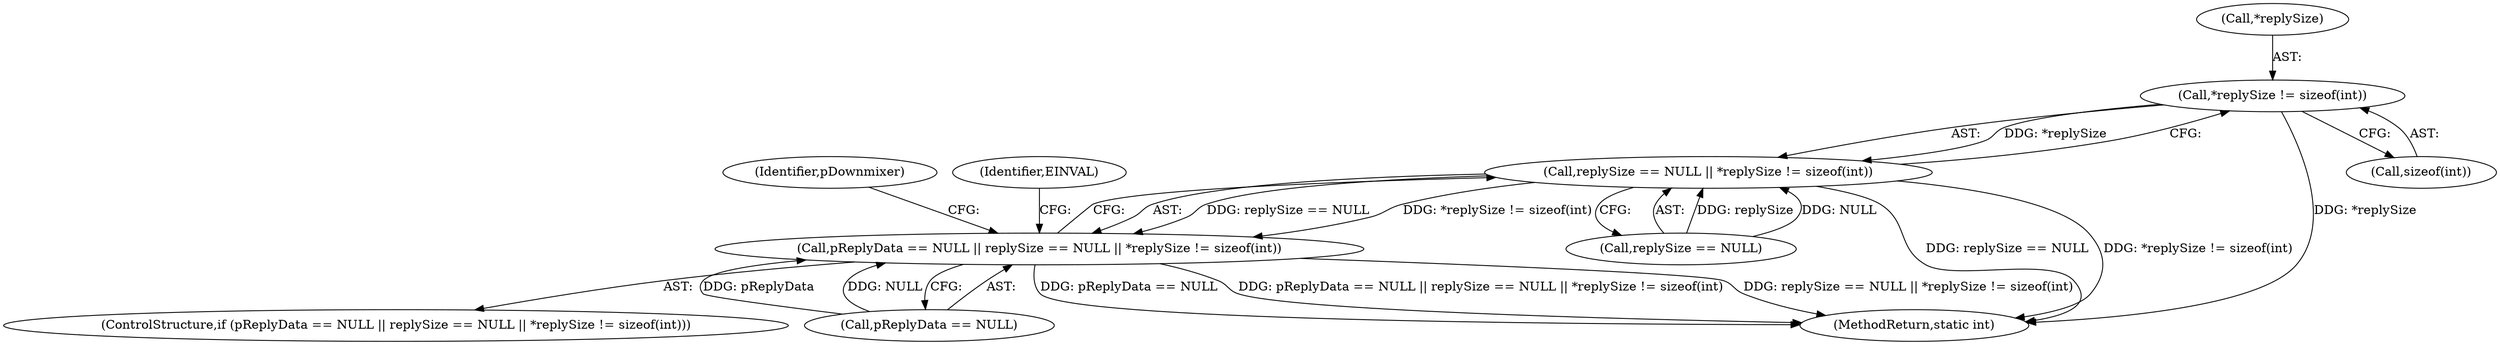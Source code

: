 digraph "0_Android_aeea52da00d210587fb3ed895de3d5f2e0264c88_0@API" {
"1000399" [label="(Call,*replySize != sizeof(int))"];
"1000395" [label="(Call,replySize == NULL || *replySize != sizeof(int))"];
"1000391" [label="(Call,pReplyData == NULL || replySize == NULL || *replySize != sizeof(int))"];
"1000396" [label="(Call,replySize == NULL)"];
"1000395" [label="(Call,replySize == NULL || *replySize != sizeof(int))"];
"1000572" [label="(MethodReturn,static int)"];
"1000391" [label="(Call,pReplyData == NULL || replySize == NULL || *replySize != sizeof(int))"];
"1000390" [label="(ControlStructure,if (pReplyData == NULL || replySize == NULL || *replySize != sizeof(int)))"];
"1000392" [label="(Call,pReplyData == NULL)"];
"1000407" [label="(Identifier,EINVAL)"];
"1000411" [label="(Identifier,pDownmixer)"];
"1000402" [label="(Call,sizeof(int))"];
"1000399" [label="(Call,*replySize != sizeof(int))"];
"1000400" [label="(Call,*replySize)"];
"1000399" -> "1000395"  [label="AST: "];
"1000399" -> "1000402"  [label="CFG: "];
"1000400" -> "1000399"  [label="AST: "];
"1000402" -> "1000399"  [label="AST: "];
"1000395" -> "1000399"  [label="CFG: "];
"1000399" -> "1000572"  [label="DDG: *replySize"];
"1000399" -> "1000395"  [label="DDG: *replySize"];
"1000395" -> "1000391"  [label="AST: "];
"1000395" -> "1000396"  [label="CFG: "];
"1000396" -> "1000395"  [label="AST: "];
"1000391" -> "1000395"  [label="CFG: "];
"1000395" -> "1000572"  [label="DDG: replySize == NULL"];
"1000395" -> "1000572"  [label="DDG: *replySize != sizeof(int)"];
"1000395" -> "1000391"  [label="DDG: replySize == NULL"];
"1000395" -> "1000391"  [label="DDG: *replySize != sizeof(int)"];
"1000396" -> "1000395"  [label="DDG: replySize"];
"1000396" -> "1000395"  [label="DDG: NULL"];
"1000391" -> "1000390"  [label="AST: "];
"1000391" -> "1000392"  [label="CFG: "];
"1000392" -> "1000391"  [label="AST: "];
"1000407" -> "1000391"  [label="CFG: "];
"1000411" -> "1000391"  [label="CFG: "];
"1000391" -> "1000572"  [label="DDG: pReplyData == NULL"];
"1000391" -> "1000572"  [label="DDG: pReplyData == NULL || replySize == NULL || *replySize != sizeof(int)"];
"1000391" -> "1000572"  [label="DDG: replySize == NULL || *replySize != sizeof(int)"];
"1000392" -> "1000391"  [label="DDG: pReplyData"];
"1000392" -> "1000391"  [label="DDG: NULL"];
}
